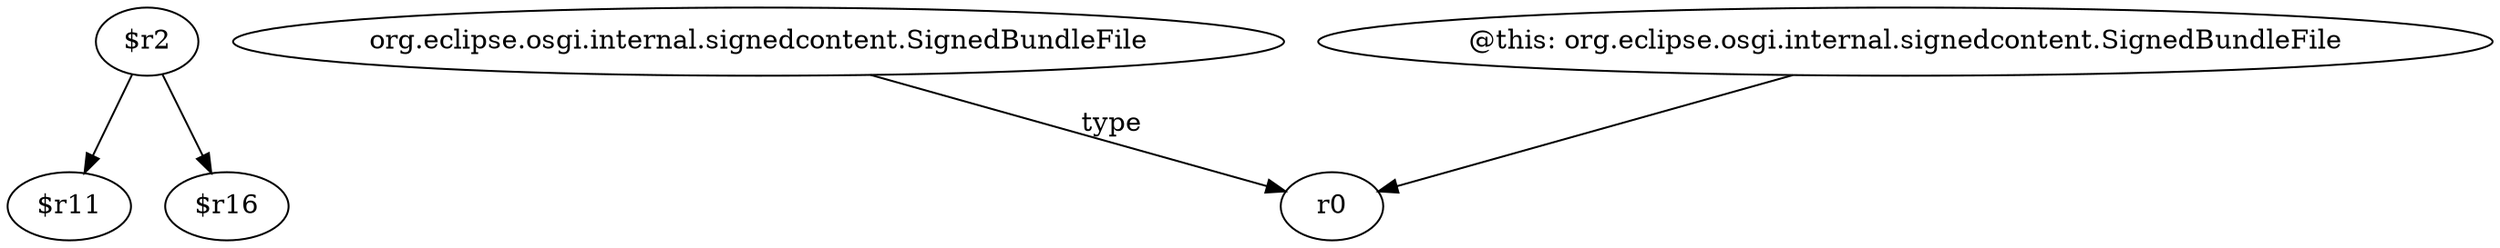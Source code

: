 digraph g {
0[label="$r2"]
1[label="$r11"]
0->1[label=""]
2[label="$r16"]
0->2[label=""]
3[label="org.eclipse.osgi.internal.signedcontent.SignedBundleFile"]
4[label="r0"]
3->4[label="type"]
5[label="@this: org.eclipse.osgi.internal.signedcontent.SignedBundleFile"]
5->4[label=""]
}